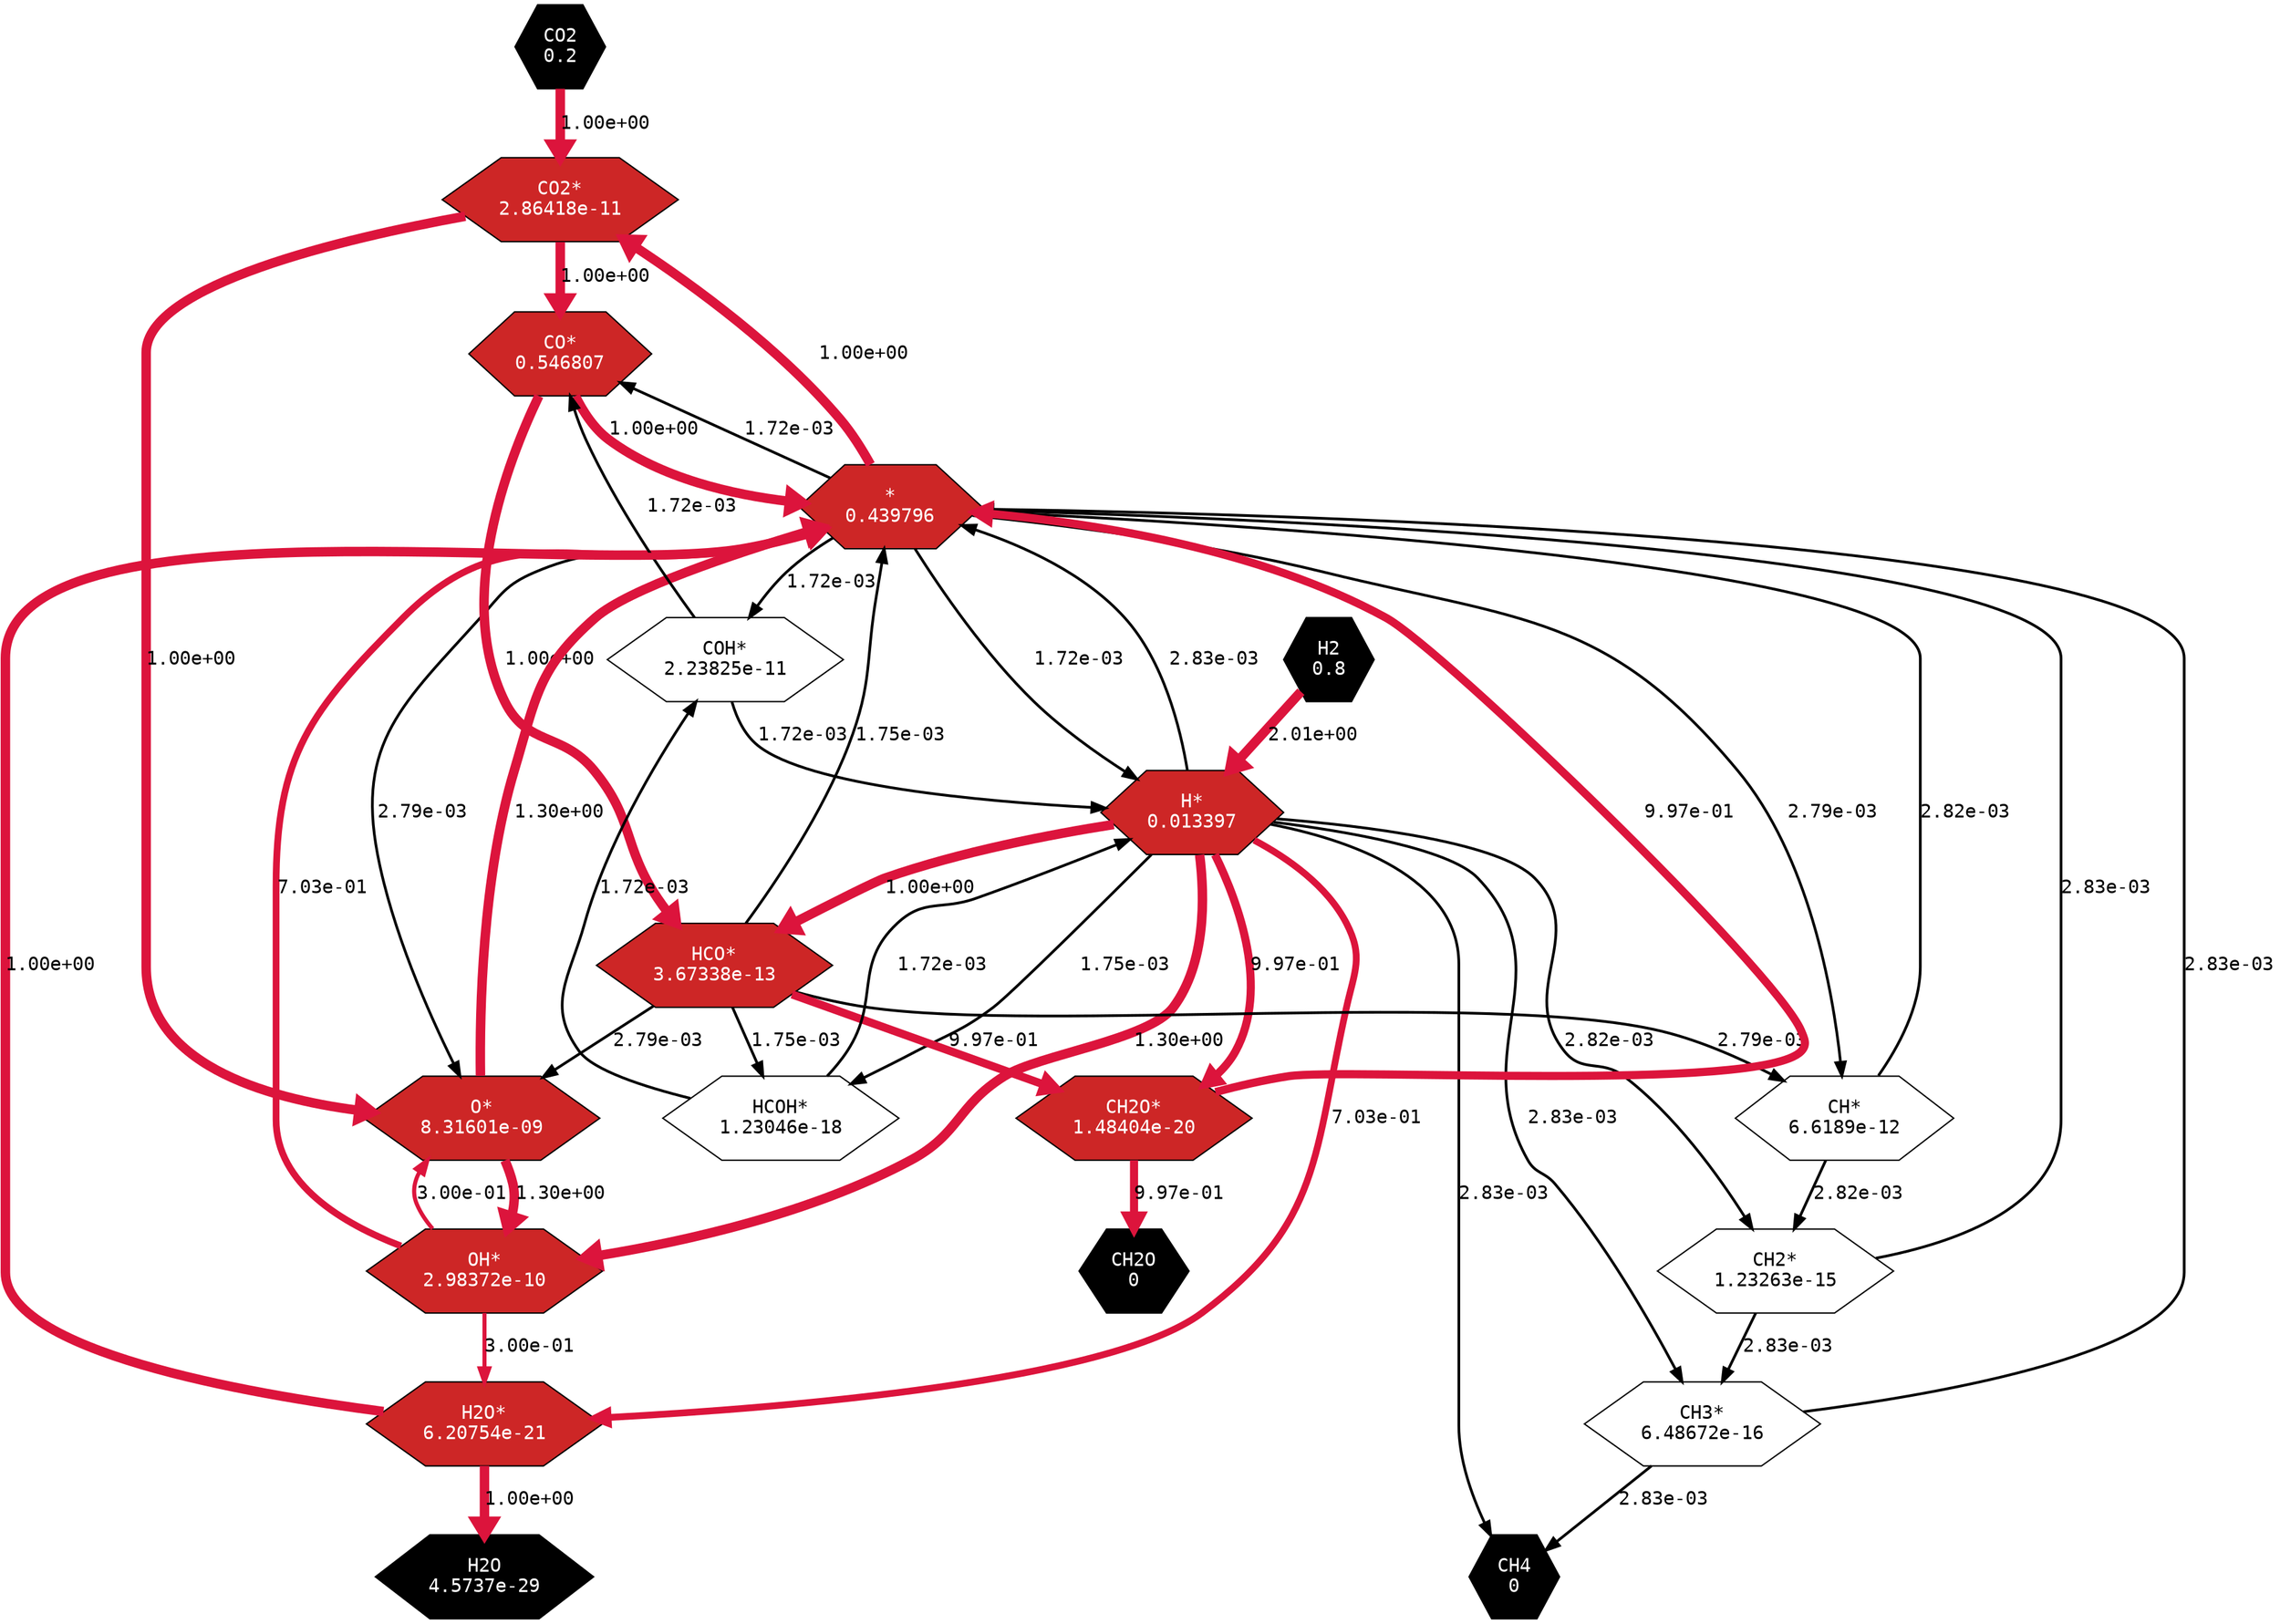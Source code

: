 strict digraph G {
	layout=dot
	rotate=0
	ratio=1
	rankdir=TB
	root=CO2
	"CO2" -> "CO2*" [label="1.00e+00",fontname="monospace",penwidth=7,color=crimson];
	"*" -> "CO2*" [label="1.00e+00",fontname="monospace",penwidth=7,color=crimson];
	"H2" -> "H*" [label="2.01e+00",fontname="monospace",penwidth=7,color=crimson];
	"*" -> "H*" [label="2.01e+00",fontname="monospace",penwidth=7,color=crimson];
	"H2O*" -> "H2O" [label="1.00e+00",fontname="monospace",penwidth=7,color=crimson];
	"H2O*" -> "*" [label="1.00e+00",fontname="monospace",penwidth=7,color=crimson];
	"CO2*" -> "CO*" [label="1.00e+00",fontname="monospace",penwidth=7,color=crimson];
	"CO2*" -> "O*" [label="1.00e+00",fontname="monospace",penwidth=7,color=crimson];
	"*" -> "CO*" [label="1.00e+00",fontname="monospace",penwidth=7,color=crimson];
	"*" -> "O*" [label="1.00e+00",fontname="monospace",penwidth=7,color=crimson];
	"CO*" -> "HCO*" [label="1.00e+00",fontname="monospace",penwidth=7,color=crimson];
	"H*" -> "HCO*" [label="1.00e+00",fontname="monospace",penwidth=7,color=crimson];
	"CO*" -> "*" [label="1.00e+00",fontname="monospace",penwidth=7,color=crimson];
	"H*" -> "*" [label="1.00e+00",fontname="monospace",penwidth=7,color=crimson];
	"HCO*" -> "CH*" [label="2.79e-03",fontname="monospace",penwidth=2,color=black];
	"HCO*" -> "O*" [label="2.79e-03",fontname="monospace",penwidth=2,color=black];
	"*" -> "CH*" [label="2.79e-03",fontname="monospace",penwidth=2,color=black];
	"*" -> "O*" [label="2.79e-03",fontname="monospace",penwidth=2,color=black];
	"COH*" -> "CO*" [label="1.72e-03",fontname="monospace",penwidth=2,color=black];
	"COH*" -> "H*" [label="1.72e-03",fontname="monospace",penwidth=2,color=black];
	"*" -> "CO*" [label="1.72e-03",fontname="monospace",penwidth=2,color=black];
	"*" -> "H*" [label="1.72e-03",fontname="monospace",penwidth=2,color=black];
	"CH*" -> "CH2*" [label="2.82e-03",fontname="monospace",penwidth=2,color=black];
	"CH*" -> "*" [label="2.82e-03",fontname="monospace",penwidth=2,color=black];
	"H*" -> "CH2*" [label="2.82e-03",fontname="monospace",penwidth=2,color=black];
	"H*" -> "*" [label="2.82e-03",fontname="monospace",penwidth=2,color=black];
	"CH2*" -> "CH3*" [label="2.83e-03",fontname="monospace",penwidth=2,color=black];
	"CH2*" -> "*" [label="2.83e-03",fontname="monospace",penwidth=2,color=black];
	"H*" -> "CH3*" [label="2.83e-03",fontname="monospace",penwidth=2,color=black];
	"H*" -> "*" [label="2.83e-03",fontname="monospace",penwidth=2,color=black];
	"HCO*" -> "CH2O*" [label="9.97e-01",fontname="monospace",penwidth=6,color=crimson];
	"HCO*" -> "*" [label="9.97e-01",fontname="monospace",penwidth=6,color=crimson];
	"H*" -> "CH2O*" [label="9.97e-01",fontname="monospace",penwidth=6,color=crimson];
	"H*" -> "*" [label="9.97e-01",fontname="monospace",penwidth=6,color=crimson];
	"HCO*" -> "HCOH*" [label="1.75e-03",fontname="monospace",penwidth=2,color=black];
	"HCO*" -> "*" [label="1.75e-03",fontname="monospace",penwidth=2,color=black];
	"H*" -> "HCOH*" [label="1.75e-03",fontname="monospace",penwidth=2,color=black];
	"H*" -> "*" [label="1.75e-03",fontname="monospace",penwidth=2,color=black];
	"HCOH*" -> "COH*" [label="1.72e-03",fontname="monospace",penwidth=2,color=black];
	"*" -> "COH*" [label="1.72e-03",fontname="monospace",penwidth=2,color=black];
	"HCOH*" -> "H*" [label="1.72e-03",fontname="monospace",penwidth=2,color=black];
	"*" -> "H*" [label="1.72e-03",fontname="monospace",penwidth=2,color=black];
	"O*" -> "OH*" [label="1.30e+00",fontname="monospace",penwidth=7,color=crimson];
	"O*" -> "*" [label="1.30e+00",fontname="monospace",penwidth=7,color=crimson];
	"H*" -> "OH*" [label="1.30e+00",fontname="monospace",penwidth=7,color=crimson];
	"H*" -> "*" [label="1.30e+00",fontname="monospace",penwidth=7,color=crimson];
	"OH*" -> "H2O*" [label="7.03e-01",fontname="monospace",penwidth=5,color=crimson];
	"OH*" -> "*" [label="7.03e-01",fontname="monospace",penwidth=5,color=crimson];
	"H*" -> "H2O*" [label="7.03e-01",fontname="monospace",penwidth=5,color=crimson];
	"H*" -> "*" [label="7.03e-01",fontname="monospace",penwidth=5,color=crimson];
	"OH*" -> "O*" [label="3.00e-01",fontname="monospace",penwidth=3,color=crimson];
	"OH*" -> "H2O*" [label="3.00e-01",fontname="monospace",penwidth=3,color=crimson];
	"OH*" -> "O*" [label="3.00e-01",fontname="monospace",penwidth=3,color=crimson];
	"OH*" -> "H2O*" [label="3.00e-01",fontname="monospace",penwidth=3,color=crimson];
	"CH3*" -> "CH4" [label="2.83e-03",fontname="monospace",penwidth=2,color=black];
	"H*" -> "CH4" [label="2.83e-03",fontname="monospace",penwidth=2,color=black];
	"CH3*" -> "*" [label="2.83e-03",fontname="monospace",penwidth=2,color=black];
	"H*" -> "*" [label="2.83e-03",fontname="monospace",penwidth=2,color=black];
	"CH2O*" -> "CH2O" [label="9.97e-01",fontname="monospace",penwidth=6,color=crimson];
	"CH2O*" -> "*" [label="9.97e-01",fontname="monospace",penwidth=6,color=crimson];
	"CH4"[fontname="monospace",shape=hexagon,label="CH4\n0",fillcolor=black,style=filled,fontcolor=white];
	"HCOH*"[fontname="monospace",shape=hexagon,label="HCOH*\n1.23046e-18"];
	"CH2O"[fontname="monospace",shape=hexagon,label="CH2O\n0",fillcolor=black,style=filled,fontcolor=white];
	"CH2O*"[fontname="monospace",shape=hexagon,label="CH2O*\n1.48404e-20",fillcolor=firebrick3,style=filled,fontcolor=white];
	"H2O"[fontname="monospace",shape=hexagon,label="H2O\n4.5737e-29",fillcolor=black,style=filled,fontcolor=white];
	"H*"[fontname="monospace",shape=hexagon,label="H*\n0.013397",fillcolor=firebrick3,style=filled,fontcolor=white];
	"*"[fontname="monospace",shape=hexagon,label="*\n0.439796",fillcolor=firebrick3,style=filled,fontcolor=white];
	"CH3*"[fontname="monospace",shape=hexagon,label="CH3*\n6.48672e-16"];
	"OH*"[fontname="monospace",shape=hexagon,label="OH*\n2.98372e-10",fillcolor=firebrick3,style=filled,fontcolor=white];
	"H2"[fontname="monospace",shape=hexagon,label="H2\n0.8",fillcolor=black,style=filled,fontcolor=white];
	"CH*"[fontname="monospace",shape=hexagon,label="CH*\n6.6189e-12"];
	"H2O*"[fontname="monospace",shape=hexagon,label="H2O*\n6.20754e-21",fillcolor=firebrick3,style=filled,fontcolor=white];
	"CH2*"[fontname="monospace",shape=hexagon,label="CH2*\n1.23263e-15"];
	"CO*"[fontname="monospace",shape=hexagon,label="CO*\n0.546807",fillcolor=firebrick3,style=filled,fontcolor=white];
	"O*"[fontname="monospace",shape=hexagon,label="O*\n8.31601e-09",fillcolor=firebrick3,style=filled,fontcolor=white];
	"CO2*"[fontname="monospace",shape=hexagon,label="CO2*\n2.86418e-11",fillcolor=firebrick3,style=filled,fontcolor=white];
	"COH*"[fontname="monospace",shape=hexagon,label="COH*\n2.23825e-11"];
	"HCO*"[fontname="monospace",shape=hexagon,label="HCO*\n3.67338e-13",fillcolor=firebrick3,style=filled,fontcolor=white];
	"CO2"[fontname="monospace",shape=hexagon,label="CO2\n0.2",fillcolor=black,style=filled,fontcolor=white];
}
